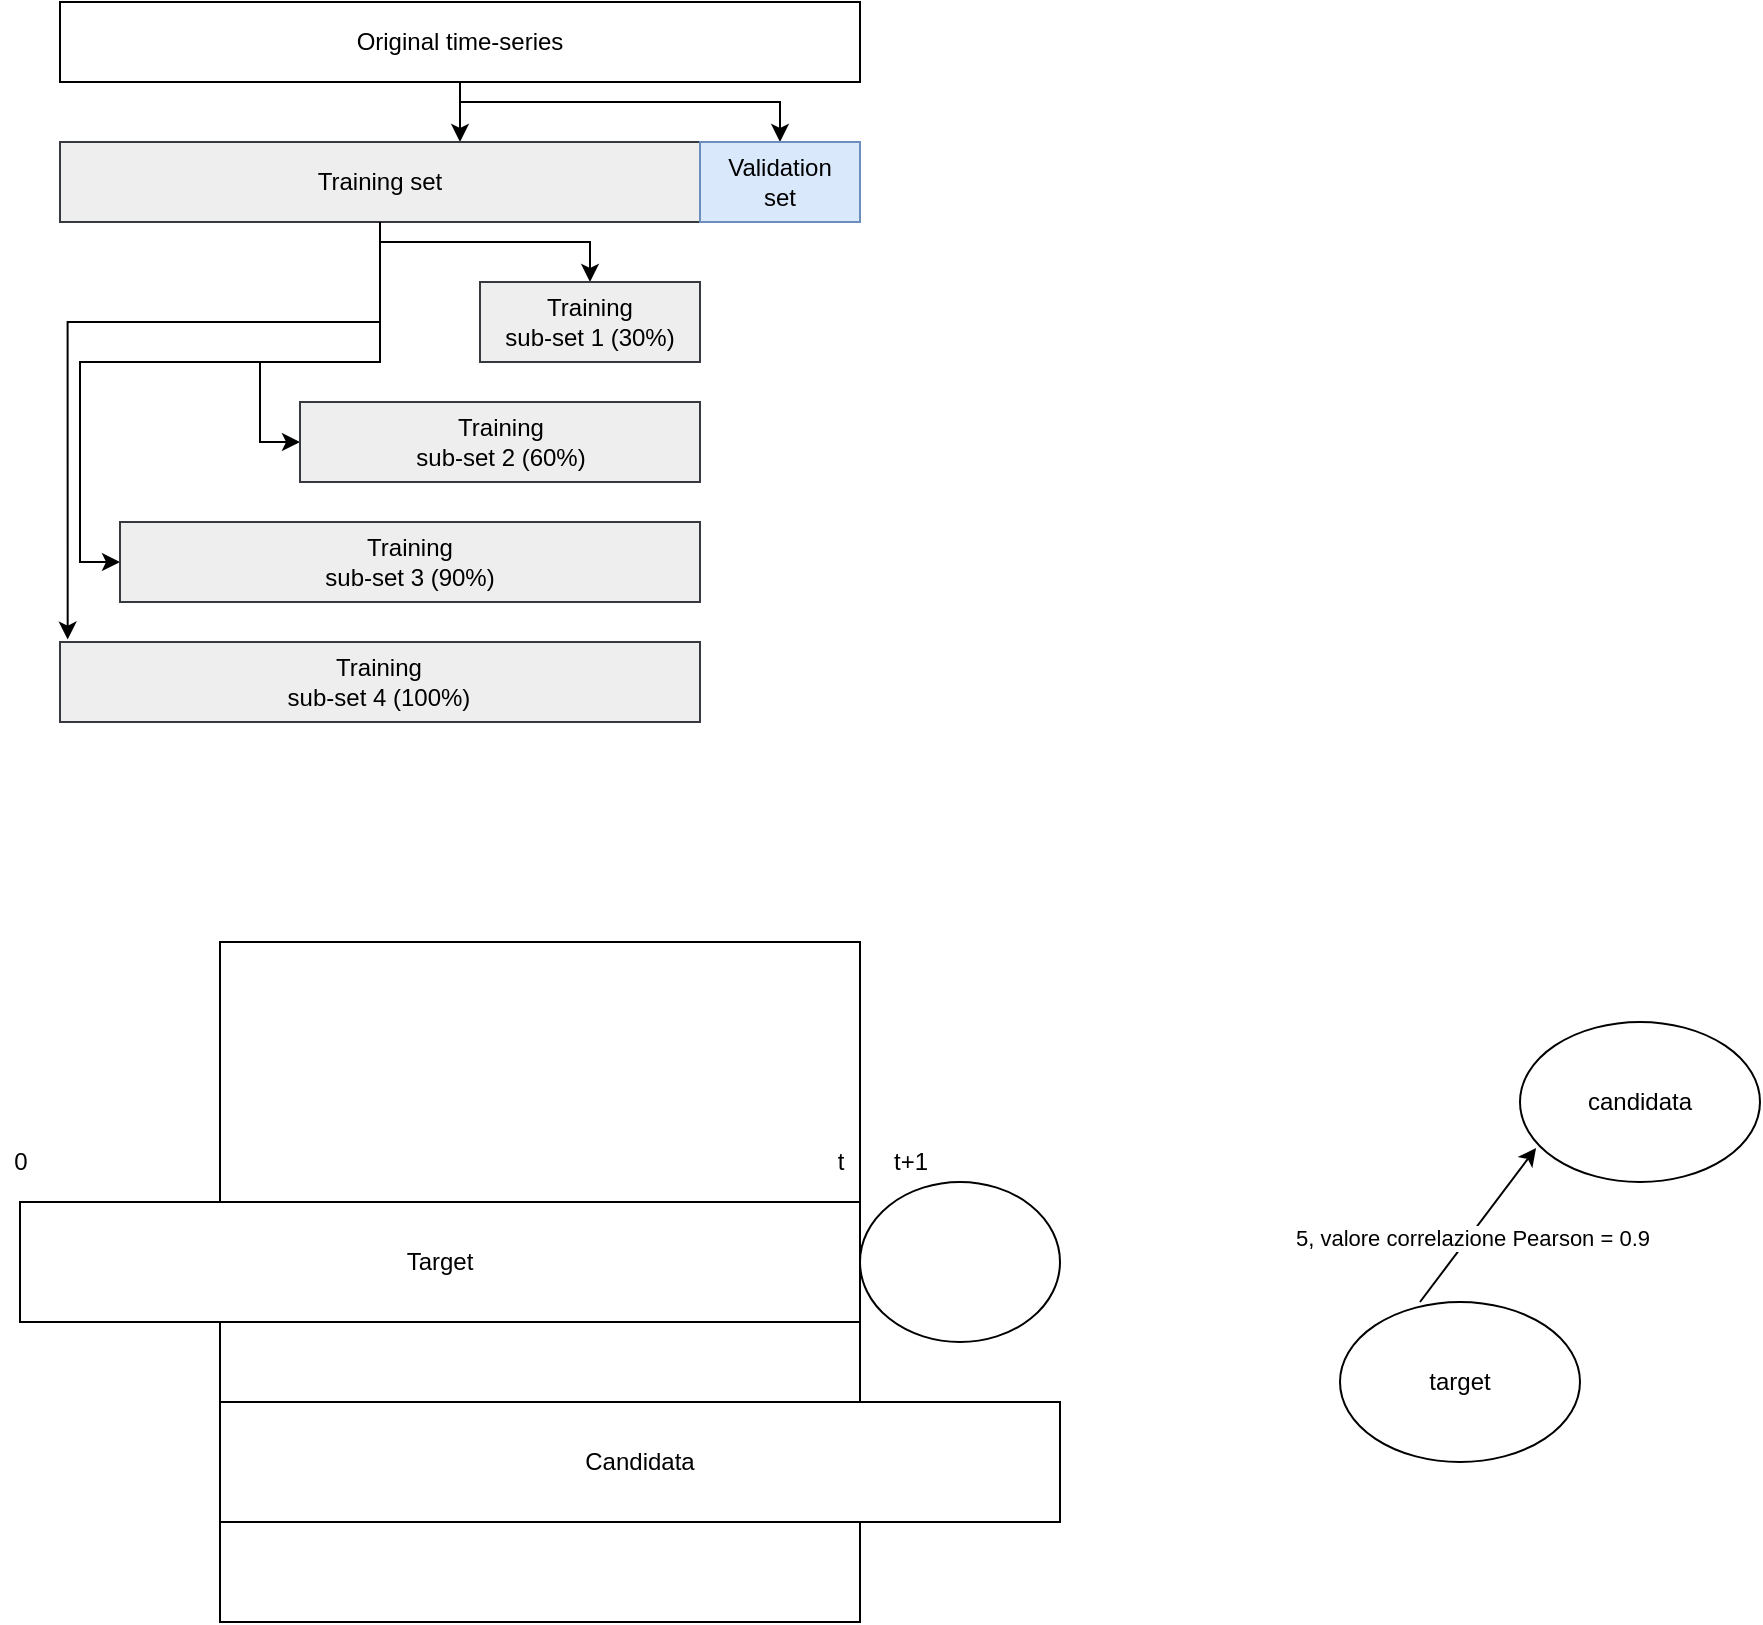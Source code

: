 <mxfile version="14.1.8" type="device"><diagram id="VLTJ1hZ8rMNGoBpXwrV5" name="Pagina-1"><mxGraphModel dx="1062" dy="624" grid="1" gridSize="10" guides="1" tooltips="1" connect="1" arrows="1" fold="1" page="1" pageScale="1" pageWidth="1200" pageHeight="1920" math="0" shadow="0"><root><mxCell id="0"/><mxCell id="1" parent="0"/><mxCell id="y11lN9oFs-CFg4pTwyGl-12" value="" style="rounded=0;whiteSpace=wrap;html=1;fillColor=none;" vertex="1" parent="1"><mxGeometry x="280" y="590" width="320" height="340" as="geometry"/></mxCell><mxCell id="U6VmnKmHTFj4nthFlefA-20" style="edgeStyle=orthogonalEdgeStyle;rounded=0;orthogonalLoop=1;jettySize=auto;html=1;entryX=0.5;entryY=0;entryDx=0;entryDy=0;fontSize=12;" parent="1" source="U6VmnKmHTFj4nthFlefA-1" target="U6VmnKmHTFj4nthFlefA-9" edge="1"><mxGeometry relative="1" as="geometry"><Array as="points"><mxPoint x="360" y="240"/><mxPoint x="465" y="240"/></Array></mxGeometry></mxCell><mxCell id="U6VmnKmHTFj4nthFlefA-22" style="edgeStyle=orthogonalEdgeStyle;rounded=0;orthogonalLoop=1;jettySize=auto;html=1;entryX=0;entryY=0.5;entryDx=0;entryDy=0;fontSize=12;" parent="1" source="U6VmnKmHTFj4nthFlefA-1" target="U6VmnKmHTFj4nthFlefA-10" edge="1"><mxGeometry relative="1" as="geometry"><Array as="points"><mxPoint x="360" y="300"/><mxPoint x="300" y="300"/><mxPoint x="300" y="340"/></Array></mxGeometry></mxCell><mxCell id="U6VmnKmHTFj4nthFlefA-23" style="edgeStyle=orthogonalEdgeStyle;rounded=0;orthogonalLoop=1;jettySize=auto;html=1;fontSize=12;entryX=0;entryY=0.5;entryDx=0;entryDy=0;" parent="1" source="U6VmnKmHTFj4nthFlefA-1" target="U6VmnKmHTFj4nthFlefA-11" edge="1"><mxGeometry relative="1" as="geometry"><mxPoint x="280" y="430" as="targetPoint"/><Array as="points"><mxPoint x="360" y="300"/><mxPoint x="210" y="300"/><mxPoint x="210" y="400"/></Array></mxGeometry></mxCell><mxCell id="U6VmnKmHTFj4nthFlefA-18" style="edgeStyle=orthogonalEdgeStyle;rounded=0;orthogonalLoop=1;jettySize=auto;html=1;entryX=0.5;entryY=0;entryDx=0;entryDy=0;" parent="1" source="U6VmnKmHTFj4nthFlefA-4" target="U6VmnKmHTFj4nthFlefA-3" edge="1"><mxGeometry relative="1" as="geometry"><Array as="points"><mxPoint x="400" y="170"/><mxPoint x="560" y="170"/></Array></mxGeometry></mxCell><mxCell id="U6VmnKmHTFj4nthFlefA-4" value="" style="rounded=0;whiteSpace=wrap;html=1;" parent="1" vertex="1"><mxGeometry x="200" y="120" width="400" height="40" as="geometry"/></mxCell><mxCell id="U6VmnKmHTFj4nthFlefA-5" value="Original time-series" style="text;html=1;strokeColor=none;fillColor=none;align=center;verticalAlign=middle;whiteSpace=wrap;rounded=0;" parent="1" vertex="1"><mxGeometry x="200" y="130" width="400" height="20" as="geometry"/></mxCell><mxCell id="U6VmnKmHTFj4nthFlefA-17" value="" style="endArrow=classic;html=1;exitX=0.5;exitY=1;exitDx=0;exitDy=0;entryX=0.625;entryY=0;entryDx=0;entryDy=0;entryPerimeter=0;" parent="1" source="U6VmnKmHTFj4nthFlefA-4" target="U6VmnKmHTFj4nthFlefA-1" edge="1"><mxGeometry width="50" height="50" relative="1" as="geometry"><mxPoint x="290" y="110" as="sourcePoint"/><mxPoint x="340" y="60" as="targetPoint"/></mxGeometry></mxCell><mxCell id="U6VmnKmHTFj4nthFlefA-26" value="" style="group" parent="1" vertex="1" connectable="0"><mxGeometry x="410" y="260" width="110" height="40" as="geometry"/></mxCell><mxCell id="U6VmnKmHTFj4nthFlefA-9" value="" style="rounded=0;whiteSpace=wrap;html=1;fillColor=#eeeeee;strokeColor=#36393d;" parent="U6VmnKmHTFj4nthFlefA-26" vertex="1"><mxGeometry width="110" height="40" as="geometry"/></mxCell><mxCell id="U6VmnKmHTFj4nthFlefA-13" value="Training&lt;br&gt;sub-set 1 (30%)" style="text;html=1;strokeColor=none;fillColor=none;align=center;verticalAlign=middle;whiteSpace=wrap;rounded=0;fontSize=12;" parent="U6VmnKmHTFj4nthFlefA-26" vertex="1"><mxGeometry y="10" width="110" height="20" as="geometry"/></mxCell><mxCell id="U6VmnKmHTFj4nthFlefA-28" value="" style="group" parent="1" vertex="1" connectable="0"><mxGeometry x="200" y="190" width="400" height="40" as="geometry"/></mxCell><mxCell id="U6VmnKmHTFj4nthFlefA-1" value="" style="rounded=0;whiteSpace=wrap;html=1;fillColor=#eeeeee;strokeColor=#36393d;" parent="U6VmnKmHTFj4nthFlefA-28" vertex="1"><mxGeometry width="320" height="40" as="geometry"/></mxCell><mxCell id="U6VmnKmHTFj4nthFlefA-3" value="" style="rounded=0;whiteSpace=wrap;html=1;fillColor=#dae8fc;strokeColor=#6c8ebf;" parent="U6VmnKmHTFj4nthFlefA-28" vertex="1"><mxGeometry x="320" width="80" height="40" as="geometry"/></mxCell><mxCell id="U6VmnKmHTFj4nthFlefA-6" value="Training set" style="text;html=1;strokeColor=none;fillColor=none;align=center;verticalAlign=middle;whiteSpace=wrap;rounded=0;" parent="U6VmnKmHTFj4nthFlefA-28" vertex="1"><mxGeometry y="10" width="320" height="20" as="geometry"/></mxCell><mxCell id="U6VmnKmHTFj4nthFlefA-7" value="Validation&lt;br&gt;set" style="text;html=1;strokeColor=none;fillColor=none;align=center;verticalAlign=middle;whiteSpace=wrap;rounded=0;" parent="U6VmnKmHTFj4nthFlefA-28" vertex="1"><mxGeometry x="320" y="10" width="80" height="20" as="geometry"/></mxCell><mxCell id="U6VmnKmHTFj4nthFlefA-29" value="" style="group" parent="1" vertex="1" connectable="0"><mxGeometry x="320" y="320" width="200" height="40" as="geometry"/></mxCell><mxCell id="U6VmnKmHTFj4nthFlefA-10" value="" style="rounded=0;whiteSpace=wrap;html=1;fillColor=#eeeeee;strokeColor=#36393d;" parent="U6VmnKmHTFj4nthFlefA-29" vertex="1"><mxGeometry width="200" height="40" as="geometry"/></mxCell><mxCell id="U6VmnKmHTFj4nthFlefA-14" value="Training&lt;br&gt;sub-set 2 (60%)" style="text;html=1;strokeColor=none;fillColor=none;align=center;verticalAlign=middle;whiteSpace=wrap;rounded=0;" parent="U6VmnKmHTFj4nthFlefA-29" vertex="1"><mxGeometry x="37.509" y="10" width="125" height="20" as="geometry"/></mxCell><mxCell id="U6VmnKmHTFj4nthFlefA-30" value="" style="group" parent="1" vertex="1" connectable="0"><mxGeometry x="230" y="380" width="290" height="40" as="geometry"/></mxCell><mxCell id="U6VmnKmHTFj4nthFlefA-11" value="" style="rounded=0;whiteSpace=wrap;html=1;fillColor=#eeeeee;strokeColor=#36393d;" parent="U6VmnKmHTFj4nthFlefA-30" vertex="1"><mxGeometry width="290" height="40" as="geometry"/></mxCell><mxCell id="U6VmnKmHTFj4nthFlefA-15" value="Training&lt;br&gt;sub-set 3 (90%)" style="text;html=1;strokeColor=none;fillColor=none;align=center;verticalAlign=middle;whiteSpace=wrap;rounded=0;" parent="U6VmnKmHTFj4nthFlefA-30" vertex="1"><mxGeometry x="12.083" y="10" width="265.833" height="20" as="geometry"/></mxCell><mxCell id="y11lN9oFs-CFg4pTwyGl-1" value="" style="group" vertex="1" connectable="0" parent="1"><mxGeometry x="340" y="390" width="190" height="90" as="geometry"/></mxCell><mxCell id="y11lN9oFs-CFg4pTwyGl-5" value="" style="group" vertex="1" connectable="0" parent="y11lN9oFs-CFg4pTwyGl-1"><mxGeometry x="-140" y="50" width="320" height="40" as="geometry"/></mxCell><mxCell id="y11lN9oFs-CFg4pTwyGl-2" value="" style="rounded=0;whiteSpace=wrap;html=1;fillColor=#eeeeee;strokeColor=#36393d;" vertex="1" parent="y11lN9oFs-CFg4pTwyGl-5"><mxGeometry width="320" height="40" as="geometry"/></mxCell><mxCell id="y11lN9oFs-CFg4pTwyGl-3" value="Training&lt;br&gt;sub-set 4 (100%)" style="text;html=1;strokeColor=none;fillColor=none;align=center;verticalAlign=middle;whiteSpace=wrap;rounded=0;" vertex="1" parent="y11lN9oFs-CFg4pTwyGl-5"><mxGeometry x="13.333" y="10" width="293.333" height="20" as="geometry"/></mxCell><mxCell id="y11lN9oFs-CFg4pTwyGl-7" style="edgeStyle=orthogonalEdgeStyle;rounded=0;orthogonalLoop=1;jettySize=auto;html=1;entryX=0.012;entryY=-0.03;entryDx=0;entryDy=0;entryPerimeter=0;" edge="1" parent="1" source="U6VmnKmHTFj4nthFlefA-1" target="y11lN9oFs-CFg4pTwyGl-2"><mxGeometry relative="1" as="geometry"><Array as="points"><mxPoint x="360" y="280"/><mxPoint x="204" y="280"/></Array></mxGeometry></mxCell><mxCell id="y11lN9oFs-CFg4pTwyGl-8" value="Target" style="rounded=0;whiteSpace=wrap;html=1;" vertex="1" parent="1"><mxGeometry x="180" y="720" width="420" height="60" as="geometry"/></mxCell><mxCell id="y11lN9oFs-CFg4pTwyGl-10" value="0" style="text;html=1;align=center;verticalAlign=middle;resizable=0;points=[];autosize=1;" vertex="1" parent="1"><mxGeometry x="170" y="690" width="20" height="20" as="geometry"/></mxCell><mxCell id="y11lN9oFs-CFg4pTwyGl-11" value="t" style="text;html=1;align=center;verticalAlign=middle;resizable=0;points=[];autosize=1;" vertex="1" parent="1"><mxGeometry x="580" y="690" width="20" height="20" as="geometry"/></mxCell><mxCell id="y11lN9oFs-CFg4pTwyGl-13" value="t+1" style="text;html=1;align=center;verticalAlign=middle;resizable=0;points=[];autosize=1;" vertex="1" parent="1"><mxGeometry x="610" y="690" width="30" height="20" as="geometry"/></mxCell><mxCell id="y11lN9oFs-CFg4pTwyGl-16" value="" style="group" vertex="1" connectable="0" parent="1"><mxGeometry x="280" y="810" width="420" height="80" as="geometry"/></mxCell><mxCell id="y11lN9oFs-CFg4pTwyGl-9" value="Candidata" style="rounded=0;whiteSpace=wrap;html=1;" vertex="1" parent="y11lN9oFs-CFg4pTwyGl-16"><mxGeometry y="10" width="420" height="60" as="geometry"/></mxCell><mxCell id="y11lN9oFs-CFg4pTwyGl-15" value="" style="ellipse;whiteSpace=wrap;html=1;fillColor=none;" vertex="1" parent="1"><mxGeometry x="600" y="710" width="100" height="80" as="geometry"/></mxCell><mxCell id="y11lN9oFs-CFg4pTwyGl-17" value="target" style="ellipse;whiteSpace=wrap;html=1;fillColor=none;" vertex="1" parent="1"><mxGeometry x="840" y="770" width="120" height="80" as="geometry"/></mxCell><mxCell id="y11lN9oFs-CFg4pTwyGl-18" value="candidata" style="ellipse;whiteSpace=wrap;html=1;fillColor=none;" vertex="1" parent="1"><mxGeometry x="930" y="630" width="120" height="80" as="geometry"/></mxCell><mxCell id="y11lN9oFs-CFg4pTwyGl-19" value="" style="endArrow=classic;html=1;entryX=0.067;entryY=0.787;entryDx=0;entryDy=0;entryPerimeter=0;" edge="1" parent="1" target="y11lN9oFs-CFg4pTwyGl-18"><mxGeometry width="50" height="50" relative="1" as="geometry"><mxPoint x="880" y="770" as="sourcePoint"/><mxPoint x="930" y="720" as="targetPoint"/></mxGeometry></mxCell><mxCell id="y11lN9oFs-CFg4pTwyGl-20" value="5, valore correlazione Pearson = 0.9" style="edgeLabel;html=1;align=center;verticalAlign=middle;resizable=0;points=[];" vertex="1" connectable="0" parent="y11lN9oFs-CFg4pTwyGl-19"><mxGeometry x="-0.139" y="-1" relative="1" as="geometry"><mxPoint as="offset"/></mxGeometry></mxCell></root></mxGraphModel></diagram></mxfile>